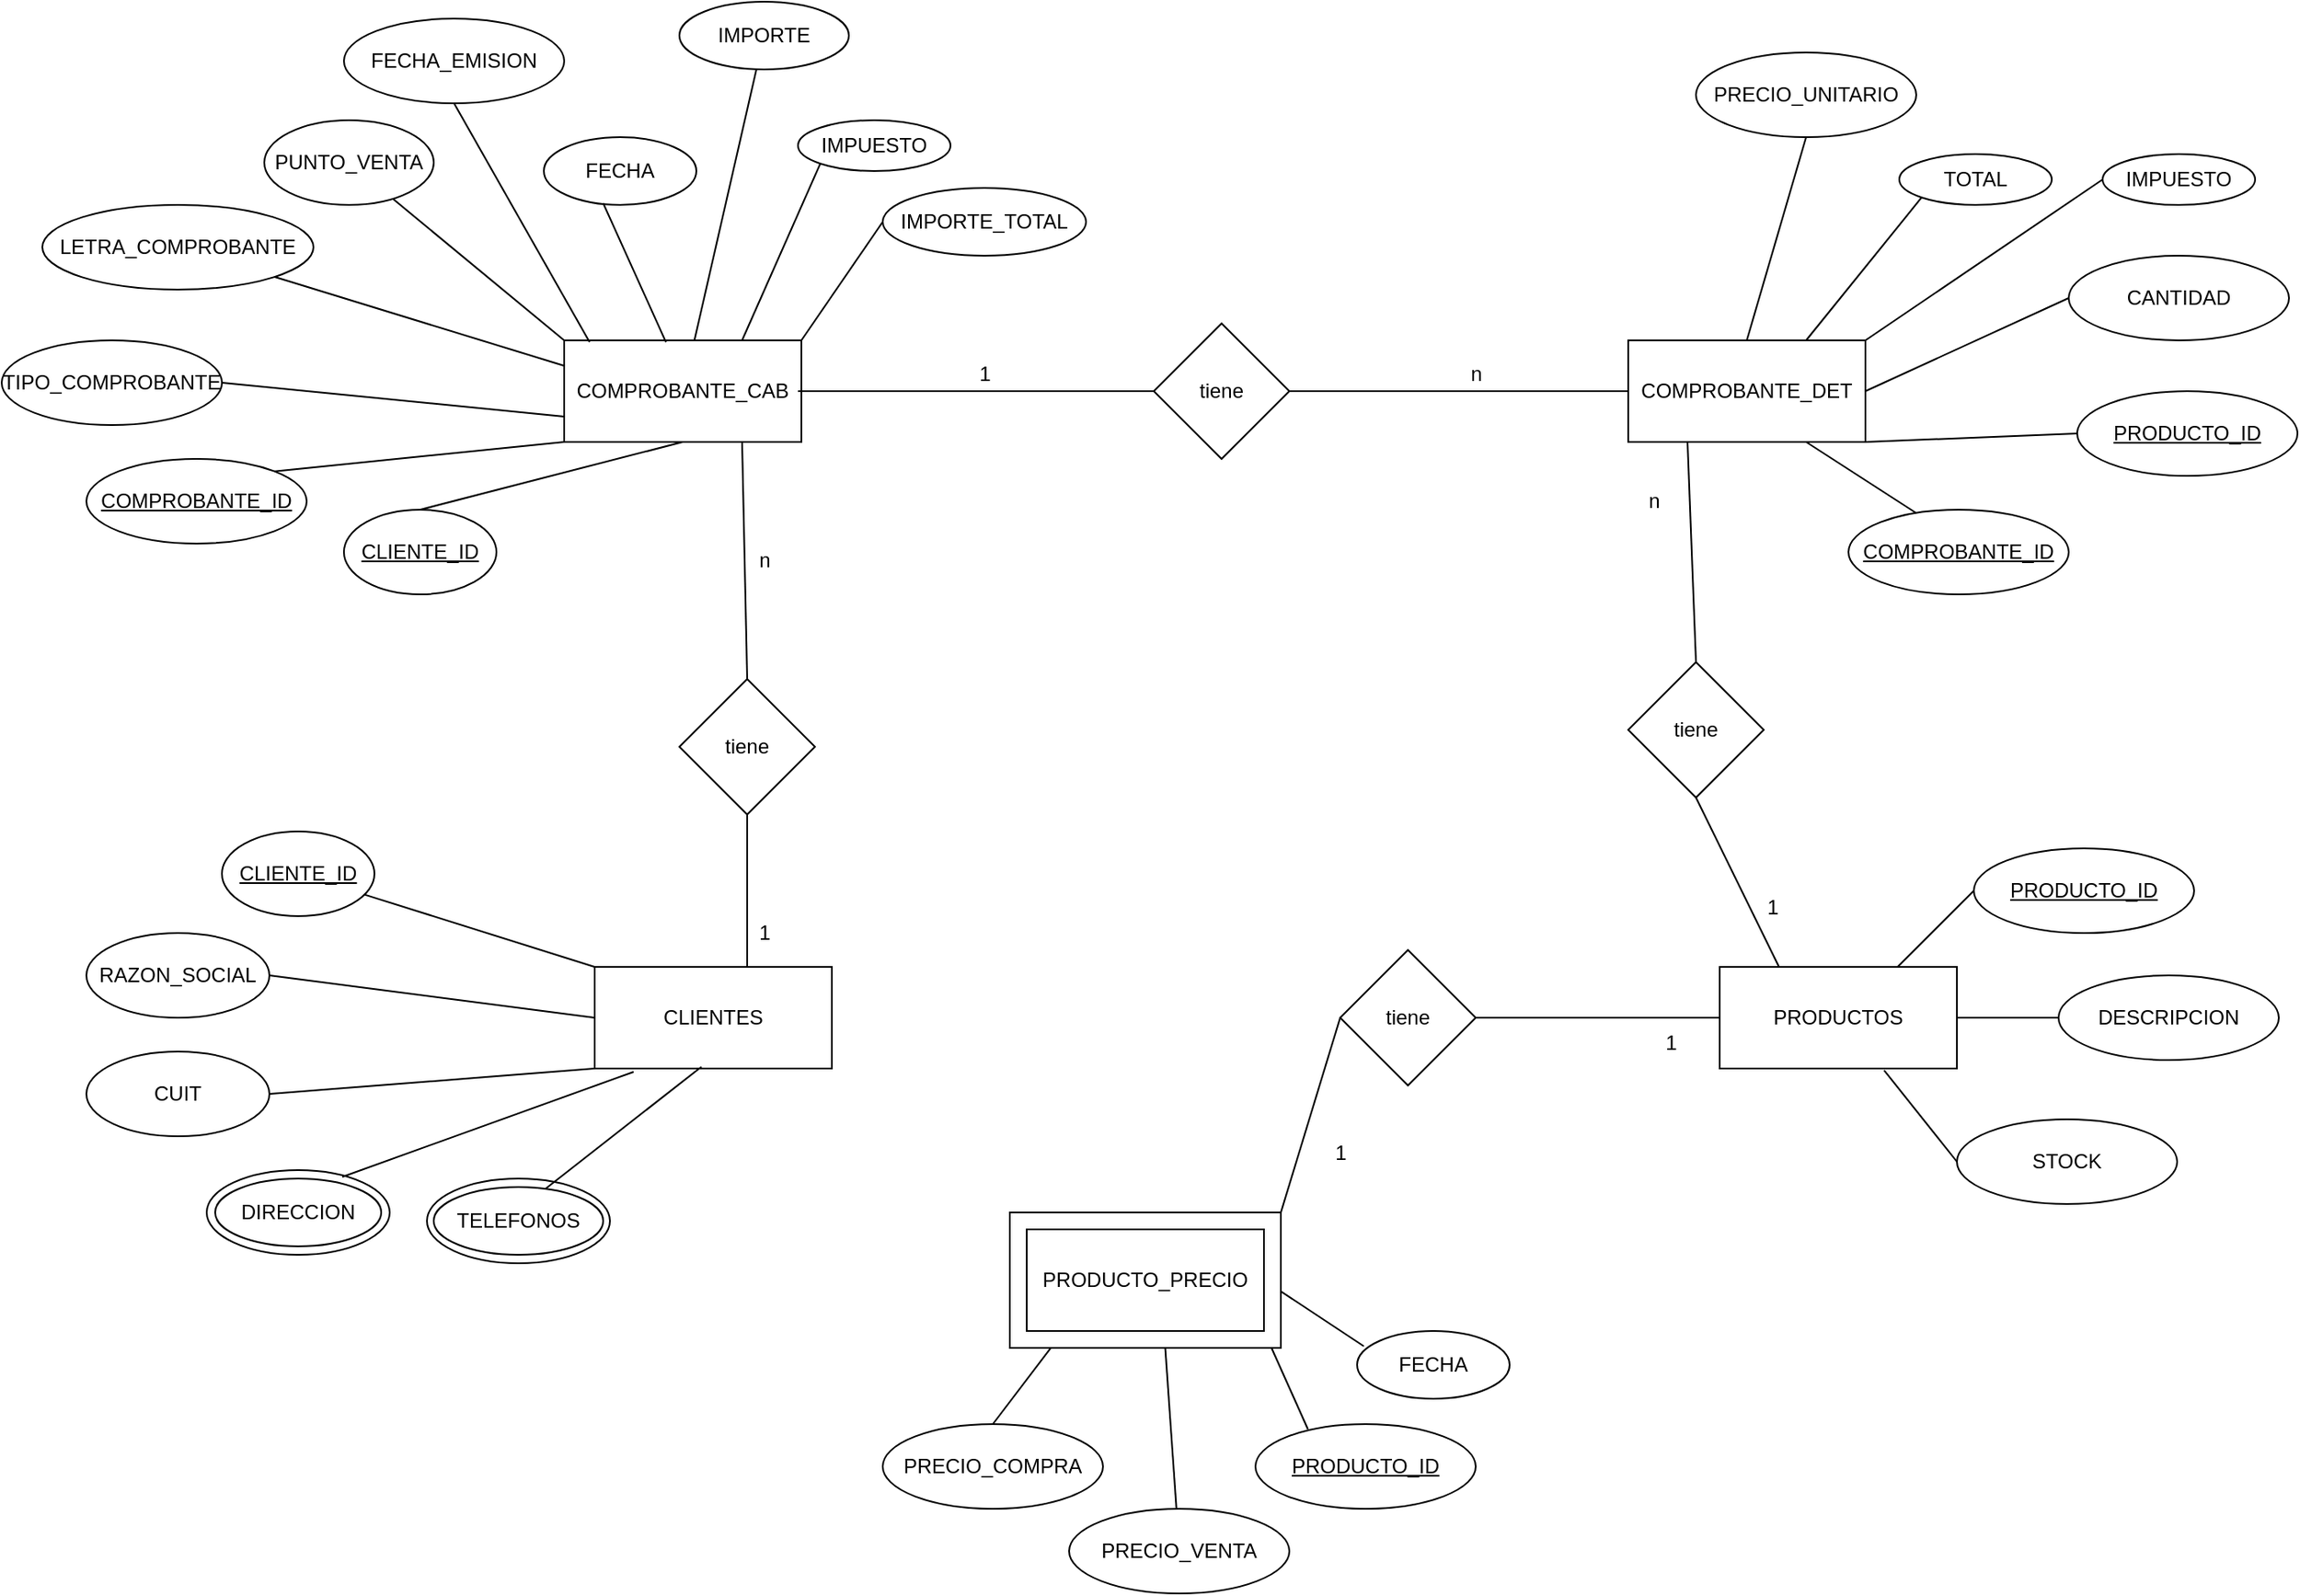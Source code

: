 <mxfile version="20.5.1" type="google"><diagram id="2UUf70KjN7YT6yoaJINR" name="Página-1"><mxGraphModel dx="2858" dy="2258" grid="1" gridSize="10" guides="1" tooltips="1" connect="1" arrows="1" fold="1" page="1" pageScale="1" pageWidth="827" pageHeight="1169" math="0" shadow="0"><root><mxCell id="0"/><mxCell id="1" parent="0"/><mxCell id="Br_hHf1FbbKeWzxvCrRW-2" value="COMPROBANTE_CAB" style="rounded=0;whiteSpace=wrap;html=1;" vertex="1" parent="1"><mxGeometry x="-268" y="-10" width="140" height="60" as="geometry"/></mxCell><mxCell id="Br_hHf1FbbKeWzxvCrRW-4" value="COMPROBANTE_DET" style="rounded=0;whiteSpace=wrap;html=1;" vertex="1" parent="1"><mxGeometry x="360" y="-10" width="140" height="60" as="geometry"/></mxCell><mxCell id="Br_hHf1FbbKeWzxvCrRW-6" value="CLIENTES" style="rounded=0;whiteSpace=wrap;html=1;" vertex="1" parent="1"><mxGeometry x="-250" y="360" width="140" height="60" as="geometry"/></mxCell><mxCell id="Br_hHf1FbbKeWzxvCrRW-7" value="PRODUCTOS" style="rounded=0;whiteSpace=wrap;html=1;" vertex="1" parent="1"><mxGeometry x="414" y="360" width="140" height="60" as="geometry"/></mxCell><mxCell id="Br_hHf1FbbKeWzxvCrRW-11" value="&lt;u&gt;COMPROBANTE_ID&lt;/u&gt;" style="ellipse;whiteSpace=wrap;html=1;" vertex="1" parent="1"><mxGeometry x="-550" y="60" width="130" height="50" as="geometry"/></mxCell><mxCell id="Br_hHf1FbbKeWzxvCrRW-12" value="&lt;u&gt;COMPROBANTE_ID&lt;/u&gt;" style="ellipse;whiteSpace=wrap;html=1;" vertex="1" parent="1"><mxGeometry x="490" y="90" width="130" height="50" as="geometry"/></mxCell><mxCell id="Br_hHf1FbbKeWzxvCrRW-13" value="TIPO_COMPROBANTE" style="ellipse;whiteSpace=wrap;html=1;" vertex="1" parent="1"><mxGeometry x="-600" y="-10" width="130" height="50" as="geometry"/></mxCell><mxCell id="Br_hHf1FbbKeWzxvCrRW-15" value="LETRA_COMPROBANTE" style="ellipse;whiteSpace=wrap;html=1;" vertex="1" parent="1"><mxGeometry x="-576" y="-90" width="160" height="50" as="geometry"/></mxCell><mxCell id="Br_hHf1FbbKeWzxvCrRW-16" value="PUNTO_VENTA" style="ellipse;whiteSpace=wrap;html=1;" vertex="1" parent="1"><mxGeometry x="-445" y="-140" width="100" height="50" as="geometry"/></mxCell><mxCell id="Br_hHf1FbbKeWzxvCrRW-17" value="&lt;u&gt;CLIENTE_ID&lt;/u&gt;" style="ellipse;whiteSpace=wrap;html=1;" vertex="1" parent="1"><mxGeometry x="-398" y="90" width="90" height="50" as="geometry"/></mxCell><mxCell id="Br_hHf1FbbKeWzxvCrRW-18" value="FECHA_EMISION" style="ellipse;whiteSpace=wrap;html=1;" vertex="1" parent="1"><mxGeometry x="-398" y="-200" width="130" height="50" as="geometry"/></mxCell><mxCell id="Br_hHf1FbbKeWzxvCrRW-22" value="IMPORTE" style="ellipse;whiteSpace=wrap;html=1;" vertex="1" parent="1"><mxGeometry x="-200" y="-210" width="100" height="40" as="geometry"/></mxCell><mxCell id="Br_hHf1FbbKeWzxvCrRW-23" value="FECHA" style="ellipse;whiteSpace=wrap;html=1;" vertex="1" parent="1"><mxGeometry x="-280" y="-130" width="90" height="40" as="geometry"/></mxCell><mxCell id="Br_hHf1FbbKeWzxvCrRW-25" value="IMPUESTO" style="ellipse;whiteSpace=wrap;html=1;" vertex="1" parent="1"><mxGeometry x="-130" y="-140" width="90" height="30" as="geometry"/></mxCell><mxCell id="Br_hHf1FbbKeWzxvCrRW-26" value="IMPORTE_TOTAL" style="ellipse;whiteSpace=wrap;html=1;" vertex="1" parent="1"><mxGeometry x="-80" y="-100" width="120" height="40" as="geometry"/></mxCell><mxCell id="Br_hHf1FbbKeWzxvCrRW-34" value="" style="endArrow=none;html=1;rounded=0;entryX=0;entryY=0.25;entryDx=0;entryDy=0;" edge="1" parent="1" source="Br_hHf1FbbKeWzxvCrRW-15" target="Br_hHf1FbbKeWzxvCrRW-2"><mxGeometry width="50" height="50" relative="1" as="geometry"><mxPoint x="-373.5" y="5" as="sourcePoint"/><mxPoint x="-302.789" y="-45" as="targetPoint"/></mxGeometry></mxCell><mxCell id="Br_hHf1FbbKeWzxvCrRW-35" value="" style="endArrow=none;html=1;rounded=0;entryX=0;entryY=0;entryDx=0;entryDy=0;" edge="1" parent="1" source="Br_hHf1FbbKeWzxvCrRW-16" target="Br_hHf1FbbKeWzxvCrRW-2"><mxGeometry width="50" height="50" relative="1" as="geometry"><mxPoint x="-365.431" y="-29.541" as="sourcePoint"/><mxPoint x="-300" y="-25" as="targetPoint"/><Array as="points"/></mxGeometry></mxCell><mxCell id="Br_hHf1FbbKeWzxvCrRW-36" value="" style="endArrow=none;html=1;rounded=0;entryX=0.107;entryY=0.017;entryDx=0;entryDy=0;exitX=0.5;exitY=1;exitDx=0;exitDy=0;entryPerimeter=0;" edge="1" parent="1" source="Br_hHf1FbbKeWzxvCrRW-18" target="Br_hHf1FbbKeWzxvCrRW-2"><mxGeometry width="50" height="50" relative="1" as="geometry"><mxPoint x="-384.25" y="-94.946" as="sourcePoint"/><mxPoint x="-300" y="-40" as="targetPoint"/><Array as="points"/></mxGeometry></mxCell><mxCell id="Br_hHf1FbbKeWzxvCrRW-37" value="" style="endArrow=none;html=1;rounded=0;entryX=0.429;entryY=0.017;entryDx=0;entryDy=0;exitX=0.389;exitY=0.975;exitDx=0;exitDy=0;exitPerimeter=0;entryPerimeter=0;" edge="1" parent="1" source="Br_hHf1FbbKeWzxvCrRW-23" target="Br_hHf1FbbKeWzxvCrRW-2"><mxGeometry width="50" height="50" relative="1" as="geometry"><mxPoint x="-374.25" y="-84.946" as="sourcePoint"/><mxPoint x="-290" y="-30" as="targetPoint"/><Array as="points"/></mxGeometry></mxCell><mxCell id="Br_hHf1FbbKeWzxvCrRW-38" value="" style="endArrow=none;html=1;rounded=0;" edge="1" parent="1" source="Br_hHf1FbbKeWzxvCrRW-22" target="Br_hHf1FbbKeWzxvCrRW-2"><mxGeometry width="50" height="50" relative="1" as="geometry"><mxPoint x="-315" y="-140" as="sourcePoint"/><mxPoint x="-285.02" y="-38.98" as="targetPoint"/><Array as="points"/></mxGeometry></mxCell><mxCell id="Br_hHf1FbbKeWzxvCrRW-39" value="" style="endArrow=none;html=1;rounded=0;entryX=0.75;entryY=0;entryDx=0;entryDy=0;exitX=0;exitY=1;exitDx=0;exitDy=0;" edge="1" parent="1" source="Br_hHf1FbbKeWzxvCrRW-25" target="Br_hHf1FbbKeWzxvCrRW-2"><mxGeometry width="50" height="50" relative="1" as="geometry"><mxPoint x="-125.049" y="-150.927" as="sourcePoint"/><mxPoint x="-211.94" y="-41.98" as="targetPoint"/><Array as="points"/></mxGeometry></mxCell><mxCell id="Br_hHf1FbbKeWzxvCrRW-40" value="" style="endArrow=none;html=1;rounded=0;entryX=1;entryY=0;entryDx=0;entryDy=0;exitX=0;exitY=0.5;exitDx=0;exitDy=0;" edge="1" parent="1" source="Br_hHf1FbbKeWzxvCrRW-26" target="Br_hHf1FbbKeWzxvCrRW-2"><mxGeometry width="50" height="50" relative="1" as="geometry"><mxPoint x="-96.82" y="-104.393" as="sourcePoint"/><mxPoint x="-195" y="-40" as="targetPoint"/><Array as="points"/></mxGeometry></mxCell><mxCell id="Br_hHf1FbbKeWzxvCrRW-41" value="" style="endArrow=none;html=1;rounded=0;entryX=1;entryY=0.5;entryDx=0;entryDy=0;exitX=0;exitY=0.75;exitDx=0;exitDy=0;" edge="1" parent="1" source="Br_hHf1FbbKeWzxvCrRW-2" target="Br_hHf1FbbKeWzxvCrRW-13"><mxGeometry width="50" height="50" relative="1" as="geometry"><mxPoint x="-86.82" y="-94.393" as="sourcePoint"/><mxPoint x="-185" y="-30" as="targetPoint"/><Array as="points"/></mxGeometry></mxCell><mxCell id="Br_hHf1FbbKeWzxvCrRW-42" value="" style="endArrow=none;html=1;rounded=0;entryX=0;entryY=1;entryDx=0;entryDy=0;exitX=1;exitY=0;exitDx=0;exitDy=0;" edge="1" parent="1" source="Br_hHf1FbbKeWzxvCrRW-11" target="Br_hHf1FbbKeWzxvCrRW-2"><mxGeometry width="50" height="50" relative="1" as="geometry"><mxPoint x="-76.82" y="-84.393" as="sourcePoint"/><mxPoint x="-175" y="-20" as="targetPoint"/><Array as="points"/></mxGeometry></mxCell><mxCell id="Br_hHf1FbbKeWzxvCrRW-43" value="" style="endArrow=none;html=1;rounded=0;entryX=0.5;entryY=1;entryDx=0;entryDy=0;exitX=0.5;exitY=0;exitDx=0;exitDy=0;" edge="1" parent="1" source="Br_hHf1FbbKeWzxvCrRW-17" target="Br_hHf1FbbKeWzxvCrRW-2"><mxGeometry width="50" height="50" relative="1" as="geometry"><mxPoint x="-66.82" y="-74.393" as="sourcePoint"/><mxPoint x="-165" y="-10" as="targetPoint"/><Array as="points"/></mxGeometry></mxCell><mxCell id="Br_hHf1FbbKeWzxvCrRW-44" value="&lt;u&gt;PRODUCTO_ID&lt;/u&gt;" style="ellipse;whiteSpace=wrap;html=1;" vertex="1" parent="1"><mxGeometry x="625" y="20" width="130" height="50" as="geometry"/></mxCell><mxCell id="Br_hHf1FbbKeWzxvCrRW-45" value="CANTIDAD" style="ellipse;whiteSpace=wrap;html=1;" vertex="1" parent="1"><mxGeometry x="620" y="-60" width="130" height="50" as="geometry"/></mxCell><mxCell id="Br_hHf1FbbKeWzxvCrRW-46" value="PRECIO_UNITARIO" style="ellipse;whiteSpace=wrap;html=1;" vertex="1" parent="1"><mxGeometry x="400" y="-180" width="130" height="50" as="geometry"/></mxCell><mxCell id="Br_hHf1FbbKeWzxvCrRW-47" value="IMPUESTO" style="ellipse;whiteSpace=wrap;html=1;" vertex="1" parent="1"><mxGeometry x="640" y="-120" width="90" height="30" as="geometry"/></mxCell><mxCell id="Br_hHf1FbbKeWzxvCrRW-48" value="TOTAL" style="ellipse;whiteSpace=wrap;html=1;" vertex="1" parent="1"><mxGeometry x="520" y="-120" width="90" height="30" as="geometry"/></mxCell><mxCell id="Br_hHf1FbbKeWzxvCrRW-49" value="" style="endArrow=none;html=1;rounded=0;entryX=0.308;entryY=0.04;entryDx=0;entryDy=0;exitX=0.75;exitY=1;exitDx=0;exitDy=0;entryPerimeter=0;" edge="1" parent="1" source="Br_hHf1FbbKeWzxvCrRW-4" target="Br_hHf1FbbKeWzxvCrRW-12"><mxGeometry width="50" height="50" relative="1" as="geometry"><mxPoint x="-285" y="110" as="sourcePoint"/><mxPoint x="-230" y="20" as="targetPoint"/><Array as="points"/></mxGeometry></mxCell><mxCell id="Br_hHf1FbbKeWzxvCrRW-50" value="" style="endArrow=none;html=1;rounded=0;entryX=0;entryY=0.5;entryDx=0;entryDy=0;exitX=1;exitY=1;exitDx=0;exitDy=0;" edge="1" parent="1" source="Br_hHf1FbbKeWzxvCrRW-4" target="Br_hHf1FbbKeWzxvCrRW-44"><mxGeometry width="50" height="50" relative="1" as="geometry"><mxPoint x="515" y="10" as="sourcePoint"/><mxPoint x="550.04" y="92" as="targetPoint"/><Array as="points"/></mxGeometry></mxCell><mxCell id="Br_hHf1FbbKeWzxvCrRW-51" value="" style="endArrow=none;html=1;rounded=0;entryX=0;entryY=0.5;entryDx=0;entryDy=0;exitX=1;exitY=0.5;exitDx=0;exitDy=0;" edge="1" parent="1" source="Br_hHf1FbbKeWzxvCrRW-4" target="Br_hHf1FbbKeWzxvCrRW-45"><mxGeometry width="50" height="50" relative="1" as="geometry"><mxPoint x="525" y="20" as="sourcePoint"/><mxPoint x="560.04" y="102" as="targetPoint"/><Array as="points"/></mxGeometry></mxCell><mxCell id="Br_hHf1FbbKeWzxvCrRW-52" value="" style="endArrow=none;html=1;rounded=0;entryX=0;entryY=0.5;entryDx=0;entryDy=0;exitX=1;exitY=0;exitDx=0;exitDy=0;" edge="1" parent="1" source="Br_hHf1FbbKeWzxvCrRW-4" target="Br_hHf1FbbKeWzxvCrRW-47"><mxGeometry width="50" height="50" relative="1" as="geometry"><mxPoint x="535" y="30" as="sourcePoint"/><mxPoint x="570.04" y="112" as="targetPoint"/><Array as="points"/></mxGeometry></mxCell><mxCell id="Br_hHf1FbbKeWzxvCrRW-53" value="" style="endArrow=none;html=1;rounded=0;entryX=0.75;entryY=0;entryDx=0;entryDy=0;exitX=0;exitY=1;exitDx=0;exitDy=0;" edge="1" parent="1" source="Br_hHf1FbbKeWzxvCrRW-48" target="Br_hHf1FbbKeWzxvCrRW-4"><mxGeometry width="50" height="50" relative="1" as="geometry"><mxPoint x="545" y="40" as="sourcePoint"/><mxPoint x="580.04" y="122" as="targetPoint"/><Array as="points"/></mxGeometry></mxCell><mxCell id="Br_hHf1FbbKeWzxvCrRW-54" value="" style="endArrow=none;html=1;rounded=0;entryX=0.5;entryY=0;entryDx=0;entryDy=0;exitX=0.5;exitY=1;exitDx=0;exitDy=0;" edge="1" parent="1" source="Br_hHf1FbbKeWzxvCrRW-46" target="Br_hHf1FbbKeWzxvCrRW-4"><mxGeometry width="50" height="50" relative="1" as="geometry"><mxPoint x="555" y="50" as="sourcePoint"/><mxPoint x="590.04" y="132" as="targetPoint"/><Array as="points"/></mxGeometry></mxCell><mxCell id="Br_hHf1FbbKeWzxvCrRW-55" value="&lt;u&gt;CLIENTE_ID&lt;/u&gt;" style="ellipse;whiteSpace=wrap;html=1;" vertex="1" parent="1"><mxGeometry x="-470" y="280" width="90" height="50" as="geometry"/></mxCell><mxCell id="Br_hHf1FbbKeWzxvCrRW-56" value="RAZON_SOCIAL" style="ellipse;whiteSpace=wrap;html=1;" vertex="1" parent="1"><mxGeometry x="-550" y="340" width="108" height="50" as="geometry"/></mxCell><mxCell id="Br_hHf1FbbKeWzxvCrRW-57" value="CUIT" style="ellipse;whiteSpace=wrap;html=1;" vertex="1" parent="1"><mxGeometry x="-550" y="410" width="108" height="50" as="geometry"/></mxCell><mxCell id="Br_hHf1FbbKeWzxvCrRW-58" value="DIRECCION" style="ellipse;whiteSpace=wrap;html=1;" vertex="1" parent="1"><mxGeometry x="-479" y="480" width="108" height="50" as="geometry"/></mxCell><mxCell id="Br_hHf1FbbKeWzxvCrRW-59" value="DIRECCION" style="ellipse;whiteSpace=wrap;html=1;" vertex="1" parent="1"><mxGeometry x="-474" y="485" width="98" height="40" as="geometry"/></mxCell><mxCell id="Br_hHf1FbbKeWzxvCrRW-60" value="DIRECCION" style="ellipse;whiteSpace=wrap;html=1;" vertex="1" parent="1"><mxGeometry x="-349" y="485" width="108" height="50" as="geometry"/></mxCell><mxCell id="Br_hHf1FbbKeWzxvCrRW-61" value="TELEFONOS" style="ellipse;whiteSpace=wrap;html=1;" vertex="1" parent="1"><mxGeometry x="-345" y="490" width="100" height="40" as="geometry"/></mxCell><mxCell id="Br_hHf1FbbKeWzxvCrRW-62" value="" style="endArrow=none;html=1;rounded=0;entryX=0;entryY=0;entryDx=0;entryDy=0;" edge="1" parent="1" source="Br_hHf1FbbKeWzxvCrRW-55" target="Br_hHf1FbbKeWzxvCrRW-6"><mxGeometry width="50" height="50" relative="1" as="geometry"><mxPoint x="-410" y="410" as="sourcePoint"/><mxPoint x="-350" y="360" as="targetPoint"/></mxGeometry></mxCell><mxCell id="Br_hHf1FbbKeWzxvCrRW-63" value="" style="endArrow=none;html=1;rounded=0;entryX=0;entryY=0.5;entryDx=0;entryDy=0;exitX=1;exitY=0.5;exitDx=0;exitDy=0;" edge="1" parent="1" source="Br_hHf1FbbKeWzxvCrRW-56" target="Br_hHf1FbbKeWzxvCrRW-6"><mxGeometry width="50" height="50" relative="1" as="geometry"><mxPoint x="-410" y="420" as="sourcePoint"/><mxPoint x="-360" y="370" as="targetPoint"/></mxGeometry></mxCell><mxCell id="Br_hHf1FbbKeWzxvCrRW-64" value="" style="endArrow=none;html=1;rounded=0;entryX=0;entryY=1;entryDx=0;entryDy=0;exitX=1;exitY=0.5;exitDx=0;exitDy=0;" edge="1" parent="1" source="Br_hHf1FbbKeWzxvCrRW-57" target="Br_hHf1FbbKeWzxvCrRW-6"><mxGeometry width="50" height="50" relative="1" as="geometry"><mxPoint x="-400" y="460" as="sourcePoint"/><mxPoint x="-350" y="410" as="targetPoint"/></mxGeometry></mxCell><mxCell id="Br_hHf1FbbKeWzxvCrRW-65" value="" style="endArrow=none;html=1;rounded=0;entryX=0.164;entryY=1.033;entryDx=0;entryDy=0;entryPerimeter=0;exitX=0.741;exitY=0.08;exitDx=0;exitDy=0;exitPerimeter=0;" edge="1" parent="1" source="Br_hHf1FbbKeWzxvCrRW-58" target="Br_hHf1FbbKeWzxvCrRW-6"><mxGeometry width="50" height="50" relative="1" as="geometry"><mxPoint x="-390" y="490" as="sourcePoint"/><mxPoint x="-340" y="440" as="targetPoint"/></mxGeometry></mxCell><mxCell id="Br_hHf1FbbKeWzxvCrRW-66" value="" style="endArrow=none;html=1;rounded=0;entryX=0.45;entryY=0.983;entryDx=0;entryDy=0;entryPerimeter=0;exitX=0.66;exitY=0.025;exitDx=0;exitDy=0;exitPerimeter=0;" edge="1" parent="1" source="Br_hHf1FbbKeWzxvCrRW-61" target="Br_hHf1FbbKeWzxvCrRW-6"><mxGeometry width="50" height="50" relative="1" as="geometry"><mxPoint x="-230" y="500" as="sourcePoint"/><mxPoint x="-180" y="450" as="targetPoint"/></mxGeometry></mxCell><mxCell id="Br_hHf1FbbKeWzxvCrRW-67" value="&lt;u&gt;PRODUCTO_ID&lt;/u&gt;" style="ellipse;whiteSpace=wrap;html=1;" vertex="1" parent="1"><mxGeometry x="564" y="290" width="130" height="50" as="geometry"/></mxCell><mxCell id="Br_hHf1FbbKeWzxvCrRW-68" value="DESCRIPCION" style="ellipse;whiteSpace=wrap;html=1;" vertex="1" parent="1"><mxGeometry x="614" y="365" width="130" height="50" as="geometry"/></mxCell><mxCell id="Br_hHf1FbbKeWzxvCrRW-69" value="STOCK" style="ellipse;whiteSpace=wrap;html=1;" vertex="1" parent="1"><mxGeometry x="554" y="450" width="130" height="50" as="geometry"/></mxCell><mxCell id="Br_hHf1FbbKeWzxvCrRW-70" value="" style="endArrow=none;html=1;rounded=0;exitX=1;exitY=0.5;exitDx=0;exitDy=0;entryX=0;entryY=0.5;entryDx=0;entryDy=0;" edge="1" parent="1" source="Br_hHf1FbbKeWzxvCrRW-7" target="Br_hHf1FbbKeWzxvCrRW-68"><mxGeometry width="50" height="50" relative="1" as="geometry"><mxPoint x="574" y="420" as="sourcePoint"/><mxPoint x="624" y="370" as="targetPoint"/></mxGeometry></mxCell><mxCell id="Br_hHf1FbbKeWzxvCrRW-71" value="" style="endArrow=none;html=1;rounded=0;entryX=0;entryY=0.5;entryDx=0;entryDy=0;exitX=0.75;exitY=0;exitDx=0;exitDy=0;" edge="1" parent="1" source="Br_hHf1FbbKeWzxvCrRW-7" target="Br_hHf1FbbKeWzxvCrRW-67"><mxGeometry width="50" height="50" relative="1" as="geometry"><mxPoint x="514" y="350" as="sourcePoint"/><mxPoint x="564" y="300" as="targetPoint"/></mxGeometry></mxCell><mxCell id="Br_hHf1FbbKeWzxvCrRW-72" value="" style="endArrow=none;html=1;rounded=0;entryX=0;entryY=0.5;entryDx=0;entryDy=0;exitX=0.693;exitY=1.017;exitDx=0;exitDy=0;exitPerimeter=0;" edge="1" parent="1" source="Br_hHf1FbbKeWzxvCrRW-7" target="Br_hHf1FbbKeWzxvCrRW-69"><mxGeometry width="50" height="50" relative="1" as="geometry"><mxPoint x="494" y="520" as="sourcePoint"/><mxPoint x="544" y="470" as="targetPoint"/></mxGeometry></mxCell><mxCell id="Br_hHf1FbbKeWzxvCrRW-73" value="&lt;u&gt;PRODUCTO_ID&lt;/u&gt;" style="ellipse;whiteSpace=wrap;html=1;" vertex="1" parent="1"><mxGeometry x="140" y="630" width="130" height="50" as="geometry"/></mxCell><mxCell id="Br_hHf1FbbKeWzxvCrRW-74" value="FECHA" style="ellipse;whiteSpace=wrap;html=1;" vertex="1" parent="1"><mxGeometry x="200" y="575" width="90" height="40" as="geometry"/></mxCell><mxCell id="Br_hHf1FbbKeWzxvCrRW-75" value="PRECIO_VENTA" style="ellipse;whiteSpace=wrap;html=1;" vertex="1" parent="1"><mxGeometry x="30" y="680" width="130" height="50" as="geometry"/></mxCell><mxCell id="Br_hHf1FbbKeWzxvCrRW-76" value="PRECIO_COMPRA" style="ellipse;whiteSpace=wrap;html=1;" vertex="1" parent="1"><mxGeometry x="-80" y="630" width="130" height="50" as="geometry"/></mxCell><mxCell id="Br_hHf1FbbKeWzxvCrRW-77" value="" style="endArrow=none;html=1;rounded=0;entryX=0.579;entryY=1;entryDx=0;entryDy=0;entryPerimeter=0;" edge="1" parent="1" source="Br_hHf1FbbKeWzxvCrRW-75" target="Br_hHf1FbbKeWzxvCrRW-9"><mxGeometry width="50" height="50" relative="1" as="geometry"><mxPoint x="60" y="640" as="sourcePoint"/><mxPoint x="110" y="590" as="targetPoint"/></mxGeometry></mxCell><mxCell id="Br_hHf1FbbKeWzxvCrRW-78" value="" style="endArrow=none;html=1;rounded=0;entryX=0.15;entryY=1.017;entryDx=0;entryDy=0;entryPerimeter=0;exitX=0.5;exitY=0;exitDx=0;exitDy=0;" edge="1" parent="1" source="Br_hHf1FbbKeWzxvCrRW-76" target="Br_hHf1FbbKeWzxvCrRW-9"><mxGeometry width="50" height="50" relative="1" as="geometry"><mxPoint x="-10" y="620" as="sourcePoint"/><mxPoint x="-10" y="580" as="targetPoint"/></mxGeometry></mxCell><mxCell id="Br_hHf1FbbKeWzxvCrRW-79" value="" style="endArrow=none;html=1;rounded=0;entryX=1;entryY=1;entryDx=0;entryDy=0;exitX=0.238;exitY=0.06;exitDx=0;exitDy=0;exitPerimeter=0;" edge="1" parent="1" source="Br_hHf1FbbKeWzxvCrRW-73" target="Br_hHf1FbbKeWzxvCrRW-9"><mxGeometry width="50" height="50" relative="1" as="geometry"><mxPoint x="150" y="630" as="sourcePoint"/><mxPoint x="200" y="580" as="targetPoint"/></mxGeometry></mxCell><mxCell id="Br_hHf1FbbKeWzxvCrRW-80" value="" style="endArrow=none;html=1;rounded=0;entryX=1;entryY=0.5;entryDx=0;entryDy=0;exitX=0.044;exitY=0.225;exitDx=0;exitDy=0;exitPerimeter=0;" edge="1" parent="1" source="Br_hHf1FbbKeWzxvCrRW-74" target="Br_hHf1FbbKeWzxvCrRW-9"><mxGeometry width="50" height="50" relative="1" as="geometry"><mxPoint x="200" y="550" as="sourcePoint"/><mxPoint x="250" y="500" as="targetPoint"/></mxGeometry></mxCell><mxCell id="Br_hHf1FbbKeWzxvCrRW-81" value="tiene" style="rhombus;whiteSpace=wrap;html=1;" vertex="1" parent="1"><mxGeometry x="80" y="-20" width="80" height="80" as="geometry"/></mxCell><mxCell id="Br_hHf1FbbKeWzxvCrRW-82" value="" style="endArrow=none;html=1;rounded=0;entryX=0;entryY=0.5;entryDx=0;entryDy=0;" edge="1" parent="1" target="Br_hHf1FbbKeWzxvCrRW-81"><mxGeometry width="50" height="50" relative="1" as="geometry"><mxPoint x="-130" y="20" as="sourcePoint"/><mxPoint x="40" as="targetPoint"/></mxGeometry></mxCell><mxCell id="Br_hHf1FbbKeWzxvCrRW-83" value="" style="endArrow=none;html=1;rounded=0;entryX=1;entryY=0.5;entryDx=0;entryDy=0;exitX=0;exitY=0.5;exitDx=0;exitDy=0;" edge="1" parent="1" source="Br_hHf1FbbKeWzxvCrRW-4" target="Br_hHf1FbbKeWzxvCrRW-81"><mxGeometry width="50" height="50" relative="1" as="geometry"><mxPoint x="170" y="140" as="sourcePoint"/><mxPoint x="220" y="90" as="targetPoint"/></mxGeometry></mxCell><mxCell id="Br_hHf1FbbKeWzxvCrRW-84" value="1" style="text;html=1;align=center;verticalAlign=middle;resizable=0;points=[];autosize=1;strokeColor=none;fillColor=none;" vertex="1" parent="1"><mxGeometry x="-35" y="-5" width="30" height="30" as="geometry"/></mxCell><mxCell id="Br_hHf1FbbKeWzxvCrRW-85" value="n" style="text;html=1;align=center;verticalAlign=middle;resizable=0;points=[];autosize=1;strokeColor=none;fillColor=none;" vertex="1" parent="1"><mxGeometry x="255" y="-5" width="30" height="30" as="geometry"/></mxCell><mxCell id="Br_hHf1FbbKeWzxvCrRW-87" value="tiene" style="rhombus;whiteSpace=wrap;html=1;" vertex="1" parent="1"><mxGeometry x="-200" y="190" width="80" height="80" as="geometry"/></mxCell><mxCell id="Br_hHf1FbbKeWzxvCrRW-88" value="" style="endArrow=none;html=1;rounded=0;exitX=0.5;exitY=0;exitDx=0;exitDy=0;entryX=0.75;entryY=1;entryDx=0;entryDy=0;" edge="1" parent="1" source="Br_hHf1FbbKeWzxvCrRW-87" target="Br_hHf1FbbKeWzxvCrRW-2"><mxGeometry width="50" height="50" relative="1" as="geometry"><mxPoint x="-150" y="170" as="sourcePoint"/><mxPoint x="-100" y="120" as="targetPoint"/></mxGeometry></mxCell><mxCell id="Br_hHf1FbbKeWzxvCrRW-89" value="" style="endArrow=none;html=1;rounded=0;entryX=0.5;entryY=1;entryDx=0;entryDy=0;" edge="1" parent="1" target="Br_hHf1FbbKeWzxvCrRW-87"><mxGeometry width="50" height="50" relative="1" as="geometry"><mxPoint x="-160" y="360" as="sourcePoint"/><mxPoint x="-190" y="290" as="targetPoint"/></mxGeometry></mxCell><mxCell id="Br_hHf1FbbKeWzxvCrRW-90" value="n" style="text;html=1;align=center;verticalAlign=middle;resizable=0;points=[];autosize=1;strokeColor=none;fillColor=none;" vertex="1" parent="1"><mxGeometry x="-165" y="105" width="30" height="30" as="geometry"/></mxCell><mxCell id="Br_hHf1FbbKeWzxvCrRW-91" value="1" style="text;html=1;align=center;verticalAlign=middle;resizable=0;points=[];autosize=1;strokeColor=none;fillColor=none;" vertex="1" parent="1"><mxGeometry x="-165" y="325" width="30" height="30" as="geometry"/></mxCell><mxCell id="Br_hHf1FbbKeWzxvCrRW-93" value="PRODUCTO_PRECIO" style="rounded=0;whiteSpace=wrap;html=1;" vertex="1" parent="1"><mxGeometry x="-5" y="505" width="160" height="80" as="geometry"/></mxCell><mxCell id="Br_hHf1FbbKeWzxvCrRW-9" value="PRODUCTO_PRECIO" style="rounded=0;whiteSpace=wrap;html=1;" vertex="1" parent="1"><mxGeometry x="5" y="515" width="140" height="60" as="geometry"/></mxCell><mxCell id="Br_hHf1FbbKeWzxvCrRW-95" value="tiene" style="rhombus;whiteSpace=wrap;html=1;" vertex="1" parent="1"><mxGeometry x="190" y="350" width="80" height="80" as="geometry"/></mxCell><mxCell id="Br_hHf1FbbKeWzxvCrRW-96" value="" style="endArrow=none;html=1;rounded=0;entryX=0;entryY=0.5;entryDx=0;entryDy=0;exitX=1;exitY=0;exitDx=0;exitDy=0;" edge="1" parent="1" source="Br_hHf1FbbKeWzxvCrRW-93" target="Br_hHf1FbbKeWzxvCrRW-95"><mxGeometry width="50" height="50" relative="1" as="geometry"><mxPoint x="160" y="500" as="sourcePoint"/><mxPoint x="140" y="320" as="targetPoint"/></mxGeometry></mxCell><mxCell id="Br_hHf1FbbKeWzxvCrRW-97" value="" style="endArrow=none;html=1;rounded=0;exitX=1;exitY=0.5;exitDx=0;exitDy=0;entryX=0;entryY=0.5;entryDx=0;entryDy=0;" edge="1" parent="1" source="Br_hHf1FbbKeWzxvCrRW-95" target="Br_hHf1FbbKeWzxvCrRW-7"><mxGeometry width="50" height="50" relative="1" as="geometry"><mxPoint x="340" y="450" as="sourcePoint"/><mxPoint x="410" y="390" as="targetPoint"/></mxGeometry></mxCell><mxCell id="Br_hHf1FbbKeWzxvCrRW-98" value="1" style="text;html=1;align=center;verticalAlign=middle;resizable=0;points=[];autosize=1;strokeColor=none;fillColor=none;" vertex="1" parent="1"><mxGeometry x="175" y="455" width="30" height="30" as="geometry"/></mxCell><mxCell id="Br_hHf1FbbKeWzxvCrRW-99" value="1" style="text;html=1;align=center;verticalAlign=middle;resizable=0;points=[];autosize=1;strokeColor=none;fillColor=none;" vertex="1" parent="1"><mxGeometry x="370" y="390" width="30" height="30" as="geometry"/></mxCell><mxCell id="Br_hHf1FbbKeWzxvCrRW-100" value="tiene" style="rhombus;whiteSpace=wrap;html=1;" vertex="1" parent="1"><mxGeometry x="360" y="180" width="80" height="80" as="geometry"/></mxCell><mxCell id="Br_hHf1FbbKeWzxvCrRW-101" value="" style="endArrow=none;html=1;rounded=0;exitX=0.25;exitY=0;exitDx=0;exitDy=0;" edge="1" parent="1" source="Br_hHf1FbbKeWzxvCrRW-7"><mxGeometry width="50" height="50" relative="1" as="geometry"><mxPoint x="300" y="210" as="sourcePoint"/><mxPoint x="400" y="260" as="targetPoint"/></mxGeometry></mxCell><mxCell id="Br_hHf1FbbKeWzxvCrRW-102" value="" style="endArrow=none;html=1;rounded=0;exitX=0.5;exitY=0;exitDx=0;exitDy=0;entryX=0.25;entryY=1;entryDx=0;entryDy=0;" edge="1" parent="1" source="Br_hHf1FbbKeWzxvCrRW-100" target="Br_hHf1FbbKeWzxvCrRW-4"><mxGeometry width="50" height="50" relative="1" as="geometry"><mxPoint x="300" y="150" as="sourcePoint"/><mxPoint x="350" y="100" as="targetPoint"/></mxGeometry></mxCell><mxCell id="Br_hHf1FbbKeWzxvCrRW-103" value="1" style="text;html=1;align=center;verticalAlign=middle;resizable=0;points=[];autosize=1;strokeColor=none;fillColor=none;" vertex="1" parent="1"><mxGeometry x="430" y="310" width="30" height="30" as="geometry"/></mxCell><mxCell id="Br_hHf1FbbKeWzxvCrRW-104" value="n" style="text;html=1;align=center;verticalAlign=middle;resizable=0;points=[];autosize=1;strokeColor=none;fillColor=none;" vertex="1" parent="1"><mxGeometry x="360" y="70" width="30" height="30" as="geometry"/></mxCell></root></mxGraphModel></diagram></mxfile>